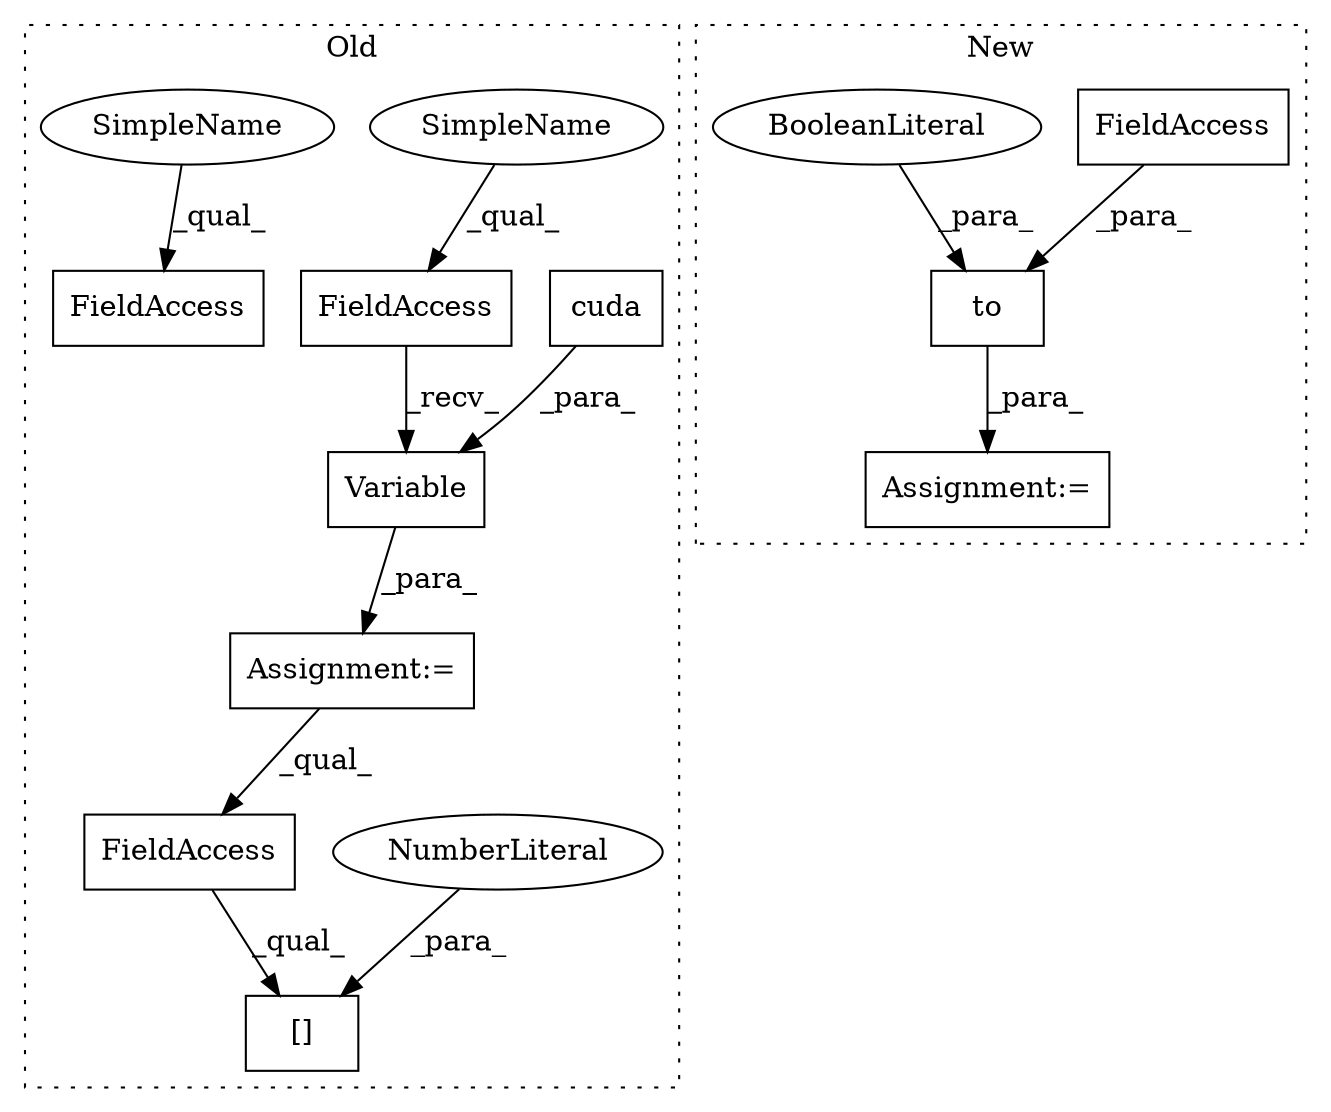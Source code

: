 digraph G {
subgraph cluster0 {
1 [label="[]" a="2" s="7020,7031" l="10,1" shape="box"];
5 [label="NumberLiteral" a="34" s="7030" l="1" shape="ellipse"];
6 [label="Variable" a="32" s="5959,5981" l="9,1" shape="box"];
7 [label="Assignment:=" a="7" s="5943" l="1" shape="box"];
8 [label="FieldAccess" a="22" s="7020" l="9" shape="box"];
9 [label="FieldAccess" a="22" s="5944" l="14" shape="box"];
10 [label="cuda" a="32" s="5975" l="6" shape="box"];
12 [label="FieldAccess" a="22" s="6001" l="14" shape="box"];
13 [label="SimpleName" a="42" s="5944" l="5" shape="ellipse"];
14 [label="SimpleName" a="42" s="6001" l="5" shape="ellipse"];
label = "Old";
style="dotted";
}
subgraph cluster1 {
2 [label="to" a="32" s="6097,6111" l="3,1" shape="box"];
3 [label="FieldAccess" a="22" s="6100" l="6" shape="box"];
4 [label="Assignment:=" a="7" s="6052" l="9" shape="box"];
11 [label="BooleanLiteral" a="9" s="6107" l="4" shape="ellipse"];
label = "New";
style="dotted";
}
2 -> 4 [label="_para_"];
3 -> 2 [label="_para_"];
5 -> 1 [label="_para_"];
6 -> 7 [label="_para_"];
7 -> 8 [label="_qual_"];
8 -> 1 [label="_qual_"];
9 -> 6 [label="_recv_"];
10 -> 6 [label="_para_"];
11 -> 2 [label="_para_"];
13 -> 9 [label="_qual_"];
14 -> 12 [label="_qual_"];
}